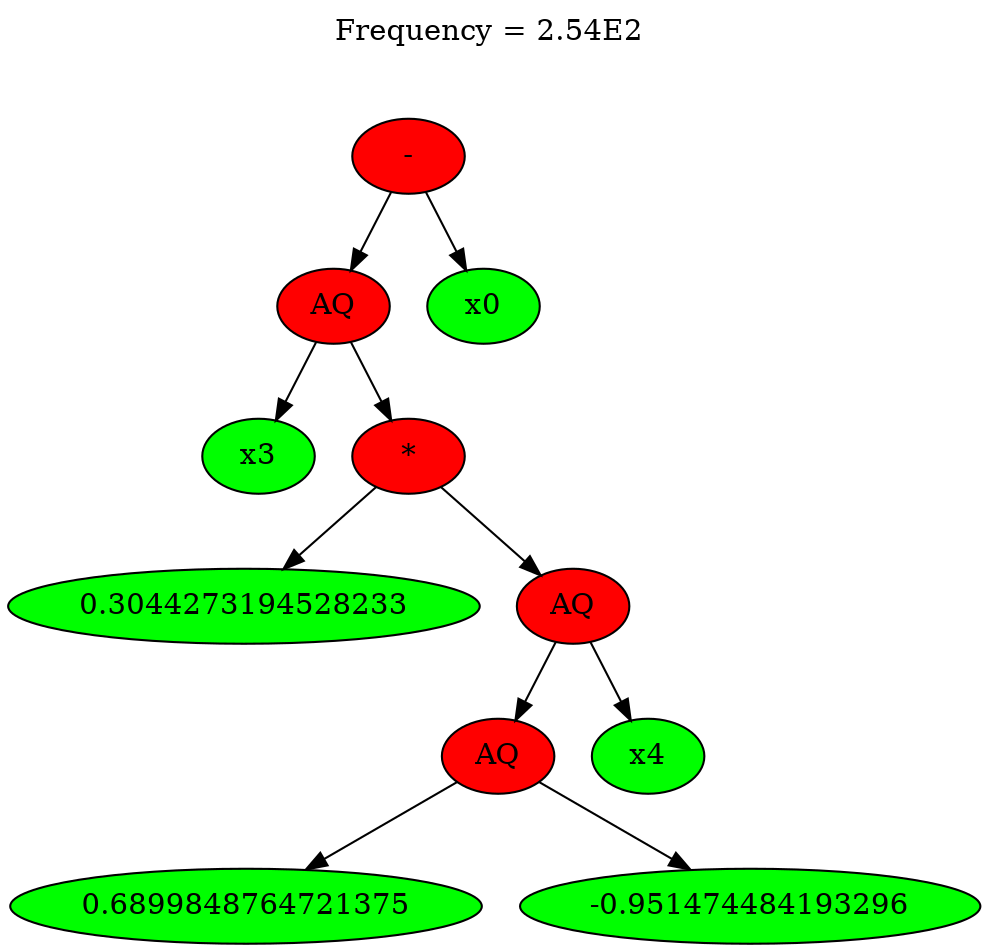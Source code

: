 strict digraph "" {
	graph [label=<Frequency = 2.54E2
 <br/> <br/> <br/>>,
		labelloc=t
	];
	node [label="\N"];
	0	 [fillcolor="#ff0000",
		label="-",
		style=filled];
	1	 [fillcolor="#ff0000",
		label=AQ,
		style=filled];
	0 -> 1;
	10	 [fillcolor="#00ff00",
		label=x0,
		style=filled];
	0 -> 10;
	2	 [fillcolor="#00ff00",
		label=x3,
		style=filled];
	1 -> 2;
	3	 [fillcolor="#ff0000",
		label="*",
		style=filled];
	1 -> 3;
	4	 [fillcolor="#00ff00",
		label=0.3044273194528233,
		style=filled];
	3 -> 4;
	5	 [fillcolor="#ff0000",
		label=AQ,
		style=filled];
	3 -> 5;
	6	 [fillcolor="#ff0000",
		label=AQ,
		style=filled];
	5 -> 6;
	9	 [fillcolor="#00ff00",
		label=x4,
		style=filled];
	5 -> 9;
	7	 [fillcolor="#00ff00",
		label=0.6899848764721375,
		style=filled];
	6 -> 7;
	8	 [fillcolor="#00ff00",
		label=-0.951474484193296,
		style=filled];
	6 -> 8;
}
